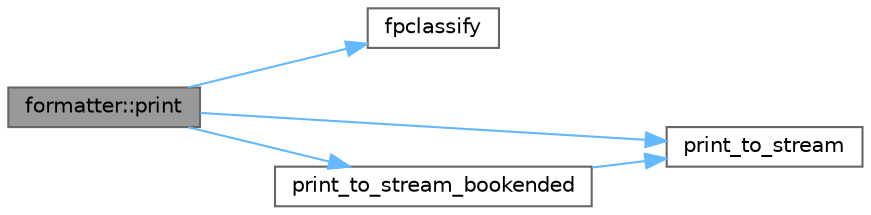 digraph "formatter::print"
{
 // LATEX_PDF_SIZE
  bgcolor="transparent";
  edge [fontname=Helvetica,fontsize=10,labelfontname=Helvetica,labelfontsize=10];
  node [fontname=Helvetica,fontsize=10,shape=box,height=0.2,width=0.4];
  rankdir="LR";
  Node1 [id="Node000001",label="formatter::print",height=0.2,width=0.4,color="gray40", fillcolor="grey60", style="filled", fontcolor="black",tooltip=" "];
  Node1 -> Node2 [id="edge1_Node000001_Node000002",color="steelblue1",style="solid",tooltip=" "];
  Node2 [id="Node000002",label="fpclassify",height=0.2,width=0.4,color="grey40", fillcolor="white", style="filled",URL="$toml_8h.html#a2c39cdb56141a8d5637c9933c53e8bb6",tooltip=" "];
  Node1 -> Node3 [id="edge2_Node000001_Node000003",color="steelblue1",style="solid",tooltip=" "];
  Node3 [id="Node000003",label="print_to_stream",height=0.2,width=0.4,color="grey40", fillcolor="white", style="filled",URL="$toml_8h.html#a3ecc6f4250547523307312cbff28007e",tooltip=" "];
  Node1 -> Node4 [id="edge3_Node000001_Node000004",color="steelblue1",style="solid",tooltip=" "];
  Node4 [id="Node000004",label="print_to_stream_bookended",height=0.2,width=0.4,color="grey40", fillcolor="white", style="filled",URL="$toml_8h.html#aff367af5369aebb62f720b2827f37a5d",tooltip=" "];
  Node4 -> Node3 [id="edge4_Node000004_Node000003",color="steelblue1",style="solid",tooltip=" "];
}
